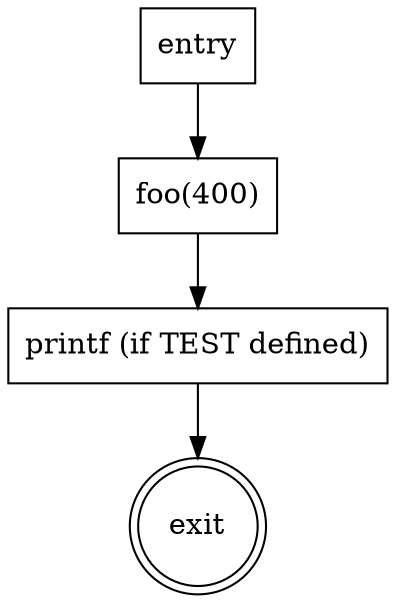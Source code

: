 digraph main_CFG {
  node [shape=box];
  entry -> node0;
  node0 [label="foo(400)"];
  node0 -> node1;
  node1 [label="printf (if TEST defined)"];
  node1 -> exit;
  exit [shape=doublecircle];
}